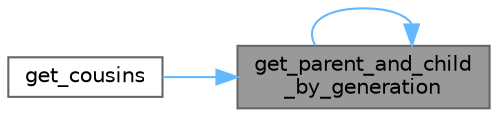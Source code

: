 digraph "get_parent_and_child_by_generation"
{
 // LATEX_PDF_SIZE
  bgcolor="transparent";
  edge [fontname=Helvetica,fontsize=10,labelfontname=Helvetica,labelfontsize=10];
  node [fontname=Helvetica,fontsize=10,shape=box,height=0.2,width=0.4];
  rankdir="RL";
  Node1 [id="Node000001",label="get_parent_and_child\l_by_generation",height=0.2,width=0.4,color="gray40", fillcolor="grey60", style="filled", fontcolor="black",tooltip="По звену найти его предка на generation поколений выше, а также его потомка, от которого к этому звен..."];
  Node1 -> Node2 [id="edge1_Node000001_Node000002",dir="back",color="steelblue1",style="solid",tooltip=" "];
  Node2 [id="Node000002",label="get_cousins",height=0.2,width=0.4,color="grey40", fillcolor="white", style="filled",URL="$_find_cousins_by_genealogical_tree_8cpp.html#a9fea185399f38954325789aeaf1b3afd",tooltip="Найти кузенов человека по генеалогическому дереву"];
  Node1 -> Node1 [id="edge2_Node000001_Node000001",dir="back",color="steelblue1",style="solid",tooltip=" "];
}
